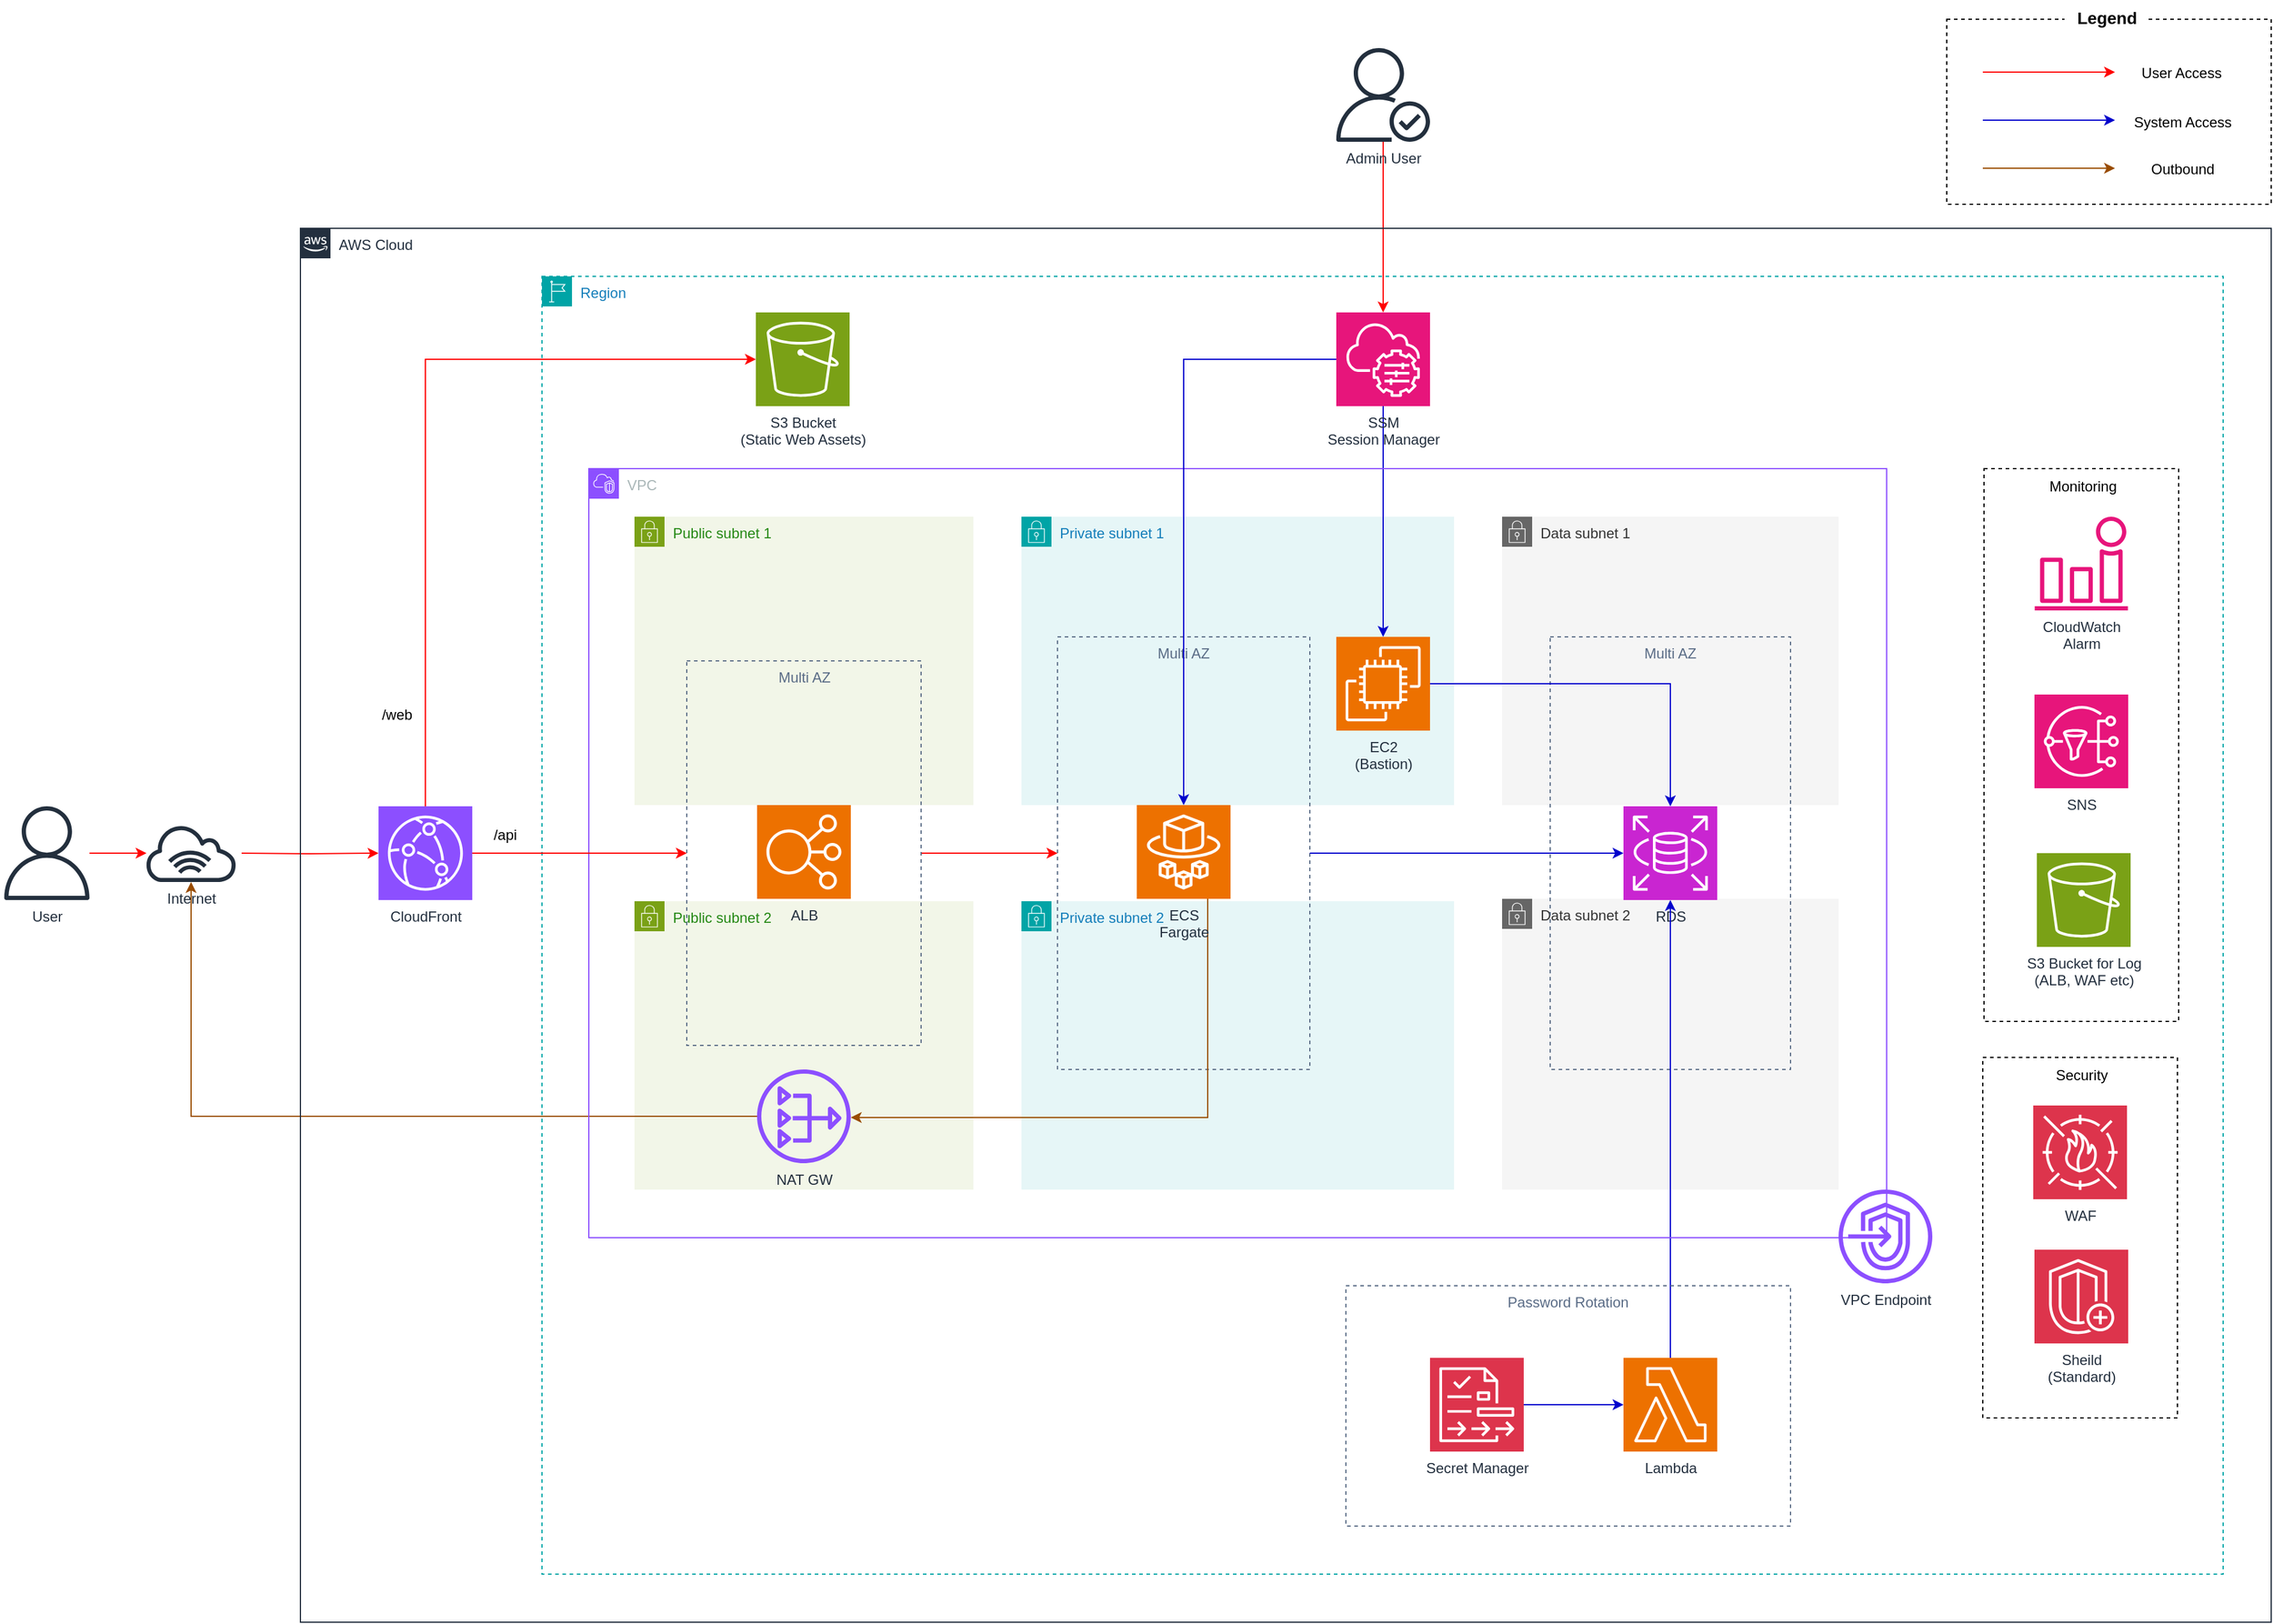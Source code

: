 <mxfile version="24.7.5">
  <diagram name="Page-1" id="PH3Yej0j-8zJna7-X2Mj">
    <mxGraphModel dx="3243" dy="1196" grid="1" gridSize="10" guides="1" tooltips="1" connect="1" arrows="1" fold="1" page="1" pageScale="1" pageWidth="1169" pageHeight="1654" math="0" shadow="0">
      <root>
        <mxCell id="0" />
        <mxCell id="1" parent="0" />
        <mxCell id="hULb2VTpGSvHdnXhcUVh-1" value="Public subnet 1" style="points=[[0,0],[0.25,0],[0.5,0],[0.75,0],[1,0],[1,0.25],[1,0.5],[1,0.75],[1,1],[0.75,1],[0.5,1],[0.25,1],[0,1],[0,0.75],[0,0.5],[0,0.25]];outlineConnect=0;gradientColor=none;html=1;whiteSpace=wrap;fontSize=12;fontStyle=0;container=1;pointerEvents=0;collapsible=0;recursiveResize=0;shape=mxgraph.aws4.group;grIcon=mxgraph.aws4.group_security_group;grStroke=0;strokeColor=#7AA116;fillColor=#F2F6E8;verticalAlign=top;align=left;spacingLeft=30;fontColor=#248814;dashed=0;" vertex="1" parent="1">
          <mxGeometry x="438" y="520" width="282" height="240" as="geometry" />
        </mxCell>
        <mxCell id="hULb2VTpGSvHdnXhcUVh-2" value="Public subnet 2" style="points=[[0,0],[0.25,0],[0.5,0],[0.75,0],[1,0],[1,0.25],[1,0.5],[1,0.75],[1,1],[0.75,1],[0.5,1],[0.25,1],[0,1],[0,0.75],[0,0.5],[0,0.25]];outlineConnect=0;gradientColor=none;html=1;whiteSpace=wrap;fontSize=12;fontStyle=0;container=1;pointerEvents=0;collapsible=0;recursiveResize=0;shape=mxgraph.aws4.group;grIcon=mxgraph.aws4.group_security_group;grStroke=0;strokeColor=#7AA116;fillColor=#F2F6E8;verticalAlign=top;align=left;spacingLeft=30;fontColor=#248814;dashed=0;" vertex="1" parent="1">
          <mxGeometry x="438" y="840" width="282" height="240" as="geometry" />
        </mxCell>
        <mxCell id="hULb2VTpGSvHdnXhcUVh-3" value="Private subnet 1" style="points=[[0,0],[0.25,0],[0.5,0],[0.75,0],[1,0],[1,0.25],[1,0.5],[1,0.75],[1,1],[0.75,1],[0.5,1],[0.25,1],[0,1],[0,0.75],[0,0.5],[0,0.25]];outlineConnect=0;gradientColor=none;html=1;whiteSpace=wrap;fontSize=12;fontStyle=0;container=0;pointerEvents=0;collapsible=0;recursiveResize=0;shape=mxgraph.aws4.group;grIcon=mxgraph.aws4.group_security_group;grStroke=0;strokeColor=#00A4A6;fillColor=#E6F6F7;verticalAlign=top;align=left;spacingLeft=30;fontColor=#147EBA;dashed=0;" vertex="1" parent="1">
          <mxGeometry x="760" y="520" width="360" height="240" as="geometry" />
        </mxCell>
        <mxCell id="hULb2VTpGSvHdnXhcUVh-4" value="Private subnet 2" style="points=[[0,0],[0.25,0],[0.5,0],[0.75,0],[1,0],[1,0.25],[1,0.5],[1,0.75],[1,1],[0.75,1],[0.5,1],[0.25,1],[0,1],[0,0.75],[0,0.5],[0,0.25]];outlineConnect=0;gradientColor=none;html=1;whiteSpace=wrap;fontSize=12;fontStyle=0;container=0;pointerEvents=0;collapsible=0;recursiveResize=0;shape=mxgraph.aws4.group;grIcon=mxgraph.aws4.group_security_group;grStroke=0;strokeColor=#00A4A6;fillColor=#E6F6F7;verticalAlign=top;align=left;spacingLeft=30;fontColor=#147EBA;dashed=0;" vertex="1" parent="1">
          <mxGeometry x="760" y="840" width="360" height="240" as="geometry" />
        </mxCell>
        <mxCell id="hULb2VTpGSvHdnXhcUVh-5" value="Multi AZ" style="fillColor=none;strokeColor=#5A6C86;dashed=1;verticalAlign=top;fontStyle=0;fontColor=#5A6C86;whiteSpace=wrap;html=1;container=0;" vertex="1" parent="1">
          <mxGeometry x="790" y="620" width="210" height="360" as="geometry" />
        </mxCell>
        <mxCell id="hULb2VTpGSvHdnXhcUVh-6" value="ALB" style="sketch=0;points=[[0,0,0],[0.25,0,0],[0.5,0,0],[0.75,0,0],[1,0,0],[0,1,0],[0.25,1,0],[0.5,1,0],[0.75,1,0],[1,1,0],[0,0.25,0],[0,0.5,0],[0,0.75,0],[1,0.25,0],[1,0.5,0],[1,0.75,0]];outlineConnect=0;fontColor=#232F3E;fillColor=#ED7100;strokeColor=#ffffff;dashed=0;verticalLabelPosition=bottom;verticalAlign=top;align=center;html=1;fontSize=12;fontStyle=0;aspect=fixed;shape=mxgraph.aws4.resourceIcon;resIcon=mxgraph.aws4.elastic_load_balancing;" vertex="1" parent="1">
          <mxGeometry x="540" y="760" width="78" height="78" as="geometry" />
        </mxCell>
        <mxCell id="hULb2VTpGSvHdnXhcUVh-7" style="edgeStyle=orthogonalEdgeStyle;rounded=0;orthogonalLoop=1;jettySize=auto;html=1;strokeColor=#FF0000;" edge="1" parent="1" source="hULb2VTpGSvHdnXhcUVh-8" target="hULb2VTpGSvHdnXhcUVh-5">
          <mxGeometry relative="1" as="geometry">
            <mxPoint x="820" y="800" as="targetPoint" />
          </mxGeometry>
        </mxCell>
        <mxCell id="hULb2VTpGSvHdnXhcUVh-8" value="Multi AZ" style="fillColor=none;strokeColor=#5A6C86;dashed=1;verticalAlign=top;fontStyle=0;fontColor=#5A6C86;whiteSpace=wrap;html=1;container=0;" vertex="1" parent="1">
          <mxGeometry x="481.5" y="640" width="195" height="320" as="geometry" />
        </mxCell>
        <mxCell id="hULb2VTpGSvHdnXhcUVh-11" value="Data subnet 1" style="points=[[0,0],[0.25,0],[0.5,0],[0.75,0],[1,0],[1,0.25],[1,0.5],[1,0.75],[1,1],[0.75,1],[0.5,1],[0.25,1],[0,1],[0,0.75],[0,0.5],[0,0.25]];outlineConnect=0;html=1;whiteSpace=wrap;fontSize=12;fontStyle=0;container=1;pointerEvents=0;collapsible=0;recursiveResize=0;shape=mxgraph.aws4.group;grIcon=mxgraph.aws4.group_security_group;grStroke=0;strokeColor=#666666;fillColor=#f5f5f5;verticalAlign=top;align=left;spacingLeft=30;fontColor=#333333;dashed=0;" vertex="1" parent="1">
          <mxGeometry x="1160" y="520" width="280" height="240" as="geometry" />
        </mxCell>
        <mxCell id="hULb2VTpGSvHdnXhcUVh-12" value="Data subnet 2" style="points=[[0,0],[0.25,0],[0.5,0],[0.75,0],[1,0],[1,0.25],[1,0.5],[1,0.75],[1,1],[0.75,1],[0.5,1],[0.25,1],[0,1],[0,0.75],[0,0.5],[0,0.25]];outlineConnect=0;html=1;whiteSpace=wrap;fontSize=12;fontStyle=0;container=1;pointerEvents=0;collapsible=0;recursiveResize=0;shape=mxgraph.aws4.group;grIcon=mxgraph.aws4.group_security_group;grStroke=0;strokeColor=#666666;fillColor=#f5f5f5;verticalAlign=top;align=left;spacingLeft=30;fontColor=#333333;dashed=0;" vertex="1" parent="1">
          <mxGeometry x="1160" y="838" width="280" height="242" as="geometry" />
        </mxCell>
        <mxCell id="hULb2VTpGSvHdnXhcUVh-13" value="Multi AZ" style="fillColor=none;strokeColor=#5A6C86;dashed=1;verticalAlign=top;fontStyle=0;fontColor=#5A6C86;whiteSpace=wrap;html=1;container=0;" vertex="1" parent="1">
          <mxGeometry x="1200" y="620" width="200" height="360" as="geometry" />
        </mxCell>
        <mxCell id="hULb2VTpGSvHdnXhcUVh-14" value="RDS" style="sketch=0;points=[[0,0,0],[0.25,0,0],[0.5,0,0],[0.75,0,0],[1,0,0],[0,1,0],[0.25,1,0],[0.5,1,0],[0.75,1,0],[1,1,0],[0,0.25,0],[0,0.5,0],[0,0.75,0],[1,0.25,0],[1,0.5,0],[1,0.75,0]];outlineConnect=0;fontColor=#232F3E;fillColor=#C925D1;strokeColor=#ffffff;dashed=0;verticalLabelPosition=bottom;verticalAlign=top;align=center;html=1;fontSize=12;fontStyle=0;aspect=fixed;shape=mxgraph.aws4.resourceIcon;resIcon=mxgraph.aws4.rds;" vertex="1" parent="1">
          <mxGeometry x="1261" y="761" width="78" height="78" as="geometry" />
        </mxCell>
        <mxCell id="hULb2VTpGSvHdnXhcUVh-15" style="edgeStyle=orthogonalEdgeStyle;rounded=0;orthogonalLoop=1;jettySize=auto;html=1;strokeColor=#0000CC;" edge="1" parent="1" source="hULb2VTpGSvHdnXhcUVh-16" target="hULb2VTpGSvHdnXhcUVh-17">
          <mxGeometry relative="1" as="geometry" />
        </mxCell>
        <mxCell id="hULb2VTpGSvHdnXhcUVh-16" value="Secret Manager" style="sketch=0;points=[[0,0,0],[0.25,0,0],[0.5,0,0],[0.75,0,0],[1,0,0],[0,1,0],[0.25,1,0],[0.5,1,0],[0.75,1,0],[1,1,0],[0,0.25,0],[0,0.5,0],[0,0.75,0],[1,0.25,0],[1,0.5,0],[1,0.75,0]];outlineConnect=0;fontColor=#232F3E;fillColor=#DD344C;strokeColor=#ffffff;dashed=0;verticalLabelPosition=bottom;verticalAlign=top;align=center;html=1;fontSize=12;fontStyle=0;aspect=fixed;shape=mxgraph.aws4.resourceIcon;resIcon=mxgraph.aws4.audit_manager;" vertex="1" parent="1">
          <mxGeometry x="1100" y="1220" width="78" height="78" as="geometry" />
        </mxCell>
        <mxCell id="hULb2VTpGSvHdnXhcUVh-17" value="Lambda" style="sketch=0;points=[[0,0,0],[0.25,0,0],[0.5,0,0],[0.75,0,0],[1,0,0],[0,1,0],[0.25,1,0],[0.5,1,0],[0.75,1,0],[1,1,0],[0,0.25,0],[0,0.5,0],[0,0.75,0],[1,0.25,0],[1,0.5,0],[1,0.75,0]];outlineConnect=0;fontColor=#232F3E;fillColor=#ED7100;strokeColor=#ffffff;dashed=0;verticalLabelPosition=bottom;verticalAlign=top;align=center;html=1;fontSize=12;fontStyle=0;aspect=fixed;shape=mxgraph.aws4.resourceIcon;resIcon=mxgraph.aws4.lambda;" vertex="1" parent="1">
          <mxGeometry x="1261" y="1220" width="78" height="78" as="geometry" />
        </mxCell>
        <mxCell id="hULb2VTpGSvHdnXhcUVh-18" style="edgeStyle=orthogonalEdgeStyle;rounded=0;orthogonalLoop=1;jettySize=auto;html=1;entryX=0.5;entryY=1;entryDx=0;entryDy=0;entryPerimeter=0;strokeColor=#0000CC;" edge="1" parent="1" source="hULb2VTpGSvHdnXhcUVh-17" target="hULb2VTpGSvHdnXhcUVh-14">
          <mxGeometry relative="1" as="geometry" />
        </mxCell>
        <mxCell id="hULb2VTpGSvHdnXhcUVh-19" value="Password Rotation" style="fillColor=none;strokeColor=#5A6C86;dashed=1;verticalAlign=top;fontStyle=0;fontColor=#5A6C86;whiteSpace=wrap;html=1;container=0;" vertex="1" parent="1">
          <mxGeometry x="1030" y="1160" width="370" height="200" as="geometry" />
        </mxCell>
        <mxCell id="hULb2VTpGSvHdnXhcUVh-20" style="edgeStyle=orthogonalEdgeStyle;rounded=0;orthogonalLoop=1;jettySize=auto;html=1;strokeColor=#0000CC;" edge="1" parent="1" source="hULb2VTpGSvHdnXhcUVh-22" target="hULb2VTpGSvHdnXhcUVh-14">
          <mxGeometry relative="1" as="geometry" />
        </mxCell>
        <mxCell id="hULb2VTpGSvHdnXhcUVh-22" value="EC2&lt;div&gt;(Bastion)&lt;/div&gt;" style="sketch=0;points=[[0,0,0],[0.25,0,0],[0.5,0,0],[0.75,0,0],[1,0,0],[0,1,0],[0.25,1,0],[0.5,1,0],[0.75,1,0],[1,1,0],[0,0.25,0],[0,0.5,0],[0,0.75,0],[1,0.25,0],[1,0.5,0],[1,0.75,0]];outlineConnect=0;fontColor=#232F3E;fillColor=#ED7100;strokeColor=#ffffff;dashed=0;verticalLabelPosition=bottom;verticalAlign=top;align=center;html=1;fontSize=12;fontStyle=0;aspect=fixed;shape=mxgraph.aws4.resourceIcon;resIcon=mxgraph.aws4.ec2;" vertex="1" parent="1">
          <mxGeometry x="1022" y="620" width="78" height="78" as="geometry" />
        </mxCell>
        <mxCell id="hULb2VTpGSvHdnXhcUVh-23" value="CloudWatch&lt;div&gt;Alarm&lt;/div&gt;" style="sketch=0;outlineConnect=0;fontColor=#232F3E;gradientColor=none;fillColor=#E7157B;strokeColor=none;dashed=0;verticalLabelPosition=bottom;verticalAlign=top;align=center;html=1;fontSize=12;fontStyle=0;aspect=fixed;pointerEvents=1;shape=mxgraph.aws4.alarm;" vertex="1" parent="1">
          <mxGeometry x="1603" y="520" width="78" height="78" as="geometry" />
        </mxCell>
        <mxCell id="hULb2VTpGSvHdnXhcUVh-24" value="SNS" style="sketch=0;points=[[0,0,0],[0.25,0,0],[0.5,0,0],[0.75,0,0],[1,0,0],[0,1,0],[0.25,1,0],[0.5,1,0],[0.75,1,0],[1,1,0],[0,0.25,0],[0,0.5,0],[0,0.75,0],[1,0.25,0],[1,0.5,0],[1,0.75,0]];outlineConnect=0;fontColor=#232F3E;fillColor=#E7157B;strokeColor=#ffffff;dashed=0;verticalLabelPosition=bottom;verticalAlign=top;align=center;html=1;fontSize=12;fontStyle=0;aspect=fixed;shape=mxgraph.aws4.resourceIcon;resIcon=mxgraph.aws4.sns;" vertex="1" parent="1">
          <mxGeometry x="1603" y="668" width="78" height="78" as="geometry" />
        </mxCell>
        <mxCell id="hULb2VTpGSvHdnXhcUVh-25" style="edgeStyle=orthogonalEdgeStyle;rounded=0;orthogonalLoop=1;jettySize=auto;html=1;strokeColor=#994C00;" edge="1" parent="1" source="hULb2VTpGSvHdnXhcUVh-26" target="hULb2VTpGSvHdnXhcUVh-38">
          <mxGeometry relative="1" as="geometry" />
        </mxCell>
        <mxCell id="hULb2VTpGSvHdnXhcUVh-27" value="" style="rounded=0;whiteSpace=wrap;html=1;fillColor=none;dashed=1;" vertex="1" parent="1">
          <mxGeometry x="1561" y="480" width="162" height="460" as="geometry" />
        </mxCell>
        <mxCell id="hULb2VTpGSvHdnXhcUVh-28" value="Monitoring" style="text;html=1;align=center;verticalAlign=middle;resizable=0;points=[];autosize=1;strokeColor=none;fillColor=none;" vertex="1" parent="1">
          <mxGeometry x="1603" y="480" width="80" height="30" as="geometry" />
        </mxCell>
        <mxCell id="hULb2VTpGSvHdnXhcUVh-29" value="S3 Bucket for Log&lt;div&gt;(ALB, WAF etc)&lt;/div&gt;" style="sketch=0;points=[[0,0,0],[0.25,0,0],[0.5,0,0],[0.75,0,0],[1,0,0],[0,1,0],[0.25,1,0],[0.5,1,0],[0.75,1,0],[1,1,0],[0,0.25,0],[0,0.5,0],[0,0.75,0],[1,0.25,0],[1,0.5,0],[1,0.75,0]];outlineConnect=0;fontColor=#232F3E;fillColor=#7AA116;strokeColor=#ffffff;dashed=0;verticalLabelPosition=bottom;verticalAlign=top;align=center;html=1;fontSize=12;fontStyle=0;aspect=fixed;shape=mxgraph.aws4.resourceIcon;resIcon=mxgraph.aws4.s3;" vertex="1" parent="1">
          <mxGeometry x="1605" y="800" width="78" height="78" as="geometry" />
        </mxCell>
        <mxCell id="hULb2VTpGSvHdnXhcUVh-30" style="edgeStyle=orthogonalEdgeStyle;rounded=0;orthogonalLoop=1;jettySize=auto;html=1;strokeColor=#0000CC;" edge="1" parent="1" source="hULb2VTpGSvHdnXhcUVh-31" target="hULb2VTpGSvHdnXhcUVh-22">
          <mxGeometry relative="1" as="geometry" />
        </mxCell>
        <mxCell id="hULb2VTpGSvHdnXhcUVh-31" value="SSM&lt;div&gt;Session Manager&lt;/div&gt;" style="sketch=0;points=[[0,0,0],[0.25,0,0],[0.5,0,0],[0.75,0,0],[1,0,0],[0,1,0],[0.25,1,0],[0.5,1,0],[0.75,1,0],[1,1,0],[0,0.25,0],[0,0.5,0],[0,0.75,0],[1,0.25,0],[1,0.5,0],[1,0.75,0]];points=[[0,0,0],[0.25,0,0],[0.5,0,0],[0.75,0,0],[1,0,0],[0,1,0],[0.25,1,0],[0.5,1,0],[0.75,1,0],[1,1,0],[0,0.25,0],[0,0.5,0],[0,0.75,0],[1,0.25,0],[1,0.5,0],[1,0.75,0]];outlineConnect=0;fontColor=#232F3E;fillColor=#E7157B;strokeColor=#ffffff;dashed=0;verticalLabelPosition=bottom;verticalAlign=top;align=center;html=1;fontSize=12;fontStyle=0;aspect=fixed;shape=mxgraph.aws4.resourceIcon;resIcon=mxgraph.aws4.systems_manager;" vertex="1" parent="1">
          <mxGeometry x="1022" y="350" width="78" height="78" as="geometry" />
        </mxCell>
        <mxCell id="hULb2VTpGSvHdnXhcUVh-32" value="VPC Endpoint" style="sketch=0;outlineConnect=0;fontColor=#232F3E;gradientColor=none;fillColor=#8C4FFF;strokeColor=none;dashed=0;verticalLabelPosition=bottom;verticalAlign=top;align=center;html=1;fontSize=12;fontStyle=0;aspect=fixed;pointerEvents=1;shape=mxgraph.aws4.endpoints;" vertex="1" parent="1">
          <mxGeometry x="1440" y="1080" width="78" height="78" as="geometry" />
        </mxCell>
        <mxCell id="hULb2VTpGSvHdnXhcUVh-33" value="Region" style="points=[[0,0],[0.25,0],[0.5,0],[0.75,0],[1,0],[1,0.25],[1,0.5],[1,0.75],[1,1],[0.75,1],[0.5,1],[0.25,1],[0,1],[0,0.75],[0,0.5],[0,0.25]];outlineConnect=0;gradientColor=none;html=1;whiteSpace=wrap;fontSize=12;fontStyle=0;container=1;pointerEvents=0;collapsible=0;recursiveResize=0;shape=mxgraph.aws4.group;grIcon=mxgraph.aws4.group_region;strokeColor=#00A4A6;fillColor=none;verticalAlign=top;align=left;spacingLeft=30;fontColor=#147EBA;dashed=1;" vertex="1" parent="1">
          <mxGeometry x="361" y="320" width="1399" height="1080" as="geometry" />
        </mxCell>
        <mxCell id="hULb2VTpGSvHdnXhcUVh-34" value="VPC" style="points=[[0,0],[0.25,0],[0.5,0],[0.75,0],[1,0],[1,0.25],[1,0.5],[1,0.75],[1,1],[0.75,1],[0.5,1],[0.25,1],[0,1],[0,0.75],[0,0.5],[0,0.25]];outlineConnect=0;gradientColor=none;html=1;whiteSpace=wrap;fontSize=12;fontStyle=0;container=1;pointerEvents=0;collapsible=0;recursiveResize=0;shape=mxgraph.aws4.group;grIcon=mxgraph.aws4.group_vpc2;strokeColor=#8C4FFF;fillColor=none;verticalAlign=top;align=left;spacingLeft=30;fontColor=#AAB7B8;dashed=0;" vertex="1" parent="1">
          <mxGeometry x="400" y="480" width="1080" height="640" as="geometry" />
        </mxCell>
        <mxCell id="hULb2VTpGSvHdnXhcUVh-35" style="edgeStyle=orthogonalEdgeStyle;rounded=0;orthogonalLoop=1;jettySize=auto;html=1;strokeColor=#994C00;" edge="1" parent="1" source="hULb2VTpGSvHdnXhcUVh-52" target="hULb2VTpGSvHdnXhcUVh-26">
          <mxGeometry relative="1" as="geometry">
            <Array as="points">
              <mxPoint x="915" y="1020" />
            </Array>
            <mxPoint x="914.5" y="838" as="sourcePoint" />
          </mxGeometry>
        </mxCell>
        <mxCell id="hULb2VTpGSvHdnXhcUVh-36" style="edgeStyle=orthogonalEdgeStyle;rounded=0;orthogonalLoop=1;jettySize=auto;html=1;exitX=1;exitY=0.5;exitDx=0;exitDy=0;strokeColor=#0000CC;" edge="1" parent="1" source="hULb2VTpGSvHdnXhcUVh-5" target="hULb2VTpGSvHdnXhcUVh-14">
          <mxGeometry relative="1" as="geometry">
            <mxPoint x="970" y="800" as="sourcePoint" />
          </mxGeometry>
        </mxCell>
        <mxCell id="hULb2VTpGSvHdnXhcUVh-37" style="edgeStyle=orthogonalEdgeStyle;rounded=0;orthogonalLoop=1;jettySize=auto;html=1;entryX=0;entryY=0.5;entryDx=0;entryDy=0;strokeColor=#FF0000;entryPerimeter=0;" edge="1" parent="1" target="hULb2VTpGSvHdnXhcUVh-54">
          <mxGeometry relative="1" as="geometry">
            <mxPoint x="111.081" y="800" as="sourcePoint" />
          </mxGeometry>
        </mxCell>
        <mxCell id="hULb2VTpGSvHdnXhcUVh-38" value="Internet" style="sketch=0;outlineConnect=0;fontColor=#232F3E;gradientColor=none;fillColor=#232F3D;strokeColor=none;dashed=0;verticalLabelPosition=bottom;verticalAlign=top;align=center;html=1;fontSize=12;fontStyle=0;aspect=fixed;pointerEvents=1;shape=mxgraph.aws4.internet_alt1;" vertex="1" parent="1">
          <mxGeometry x="30" y="776" width="78" height="48" as="geometry" />
        </mxCell>
        <mxCell id="hULb2VTpGSvHdnXhcUVh-39" style="edgeStyle=orthogonalEdgeStyle;rounded=0;orthogonalLoop=1;jettySize=auto;html=1;strokeColor=#FF0000;" edge="1" parent="1" source="hULb2VTpGSvHdnXhcUVh-40" target="hULb2VTpGSvHdnXhcUVh-38">
          <mxGeometry relative="1" as="geometry">
            <mxPoint x="31.919" y="808" as="targetPoint" />
          </mxGeometry>
        </mxCell>
        <mxCell id="hULb2VTpGSvHdnXhcUVh-40" value="User" style="sketch=0;outlineConnect=0;fontColor=#232F3E;gradientColor=none;fillColor=#232F3D;strokeColor=none;dashed=0;verticalLabelPosition=bottom;verticalAlign=top;align=center;html=1;fontSize=12;fontStyle=0;aspect=fixed;pointerEvents=1;shape=mxgraph.aws4.user;" vertex="1" parent="1">
          <mxGeometry x="-90" y="761" width="78" height="78" as="geometry" />
        </mxCell>
        <mxCell id="hULb2VTpGSvHdnXhcUVh-41" style="edgeStyle=orthogonalEdgeStyle;rounded=0;orthogonalLoop=1;jettySize=auto;html=1;strokeColor=#FF0000;" edge="1" parent="1" source="hULb2VTpGSvHdnXhcUVh-42" target="hULb2VTpGSvHdnXhcUVh-31">
          <mxGeometry relative="1" as="geometry">
            <mxPoint x="961" y="218" as="sourcePoint" />
            <mxPoint x="1061" y="330" as="targetPoint" />
          </mxGeometry>
        </mxCell>
        <mxCell id="hULb2VTpGSvHdnXhcUVh-42" value="Admin User" style="sketch=0;outlineConnect=0;fontColor=#232F3E;gradientColor=none;fillColor=#232F3D;strokeColor=none;dashed=0;verticalLabelPosition=bottom;verticalAlign=top;align=center;html=1;fontSize=12;fontStyle=0;aspect=fixed;pointerEvents=1;shape=mxgraph.aws4.authenticated_user;" vertex="1" parent="1">
          <mxGeometry x="1022" y="130" width="78" height="78" as="geometry" />
        </mxCell>
        <mxCell id="hULb2VTpGSvHdnXhcUVh-43" value="AWS Cloud" style="points=[[0,0],[0.25,0],[0.5,0],[0.75,0],[1,0],[1,0.25],[1,0.5],[1,0.75],[1,1],[0.75,1],[0.5,1],[0.25,1],[0,1],[0,0.75],[0,0.5],[0,0.25]];outlineConnect=0;gradientColor=none;html=1;whiteSpace=wrap;fontSize=12;fontStyle=0;container=1;pointerEvents=0;collapsible=0;recursiveResize=0;shape=mxgraph.aws4.group;grIcon=mxgraph.aws4.group_aws_cloud_alt;strokeColor=#232F3E;fillColor=none;verticalAlign=top;align=left;spacingLeft=30;fontColor=#232F3E;dashed=0;" vertex="1" parent="1">
          <mxGeometry x="160" y="280" width="1640" height="1160" as="geometry" />
        </mxCell>
        <mxCell id="hULb2VTpGSvHdnXhcUVh-26" value="NAT GW" style="sketch=0;outlineConnect=0;fontColor=#232F3E;gradientColor=none;fillColor=#8C4FFF;strokeColor=none;dashed=0;verticalLabelPosition=bottom;verticalAlign=top;align=center;html=1;fontSize=12;fontStyle=0;aspect=fixed;pointerEvents=1;shape=mxgraph.aws4.nat_gateway;" vertex="1" parent="hULb2VTpGSvHdnXhcUVh-43">
          <mxGeometry x="380" y="700" width="78" height="78" as="geometry" />
        </mxCell>
        <mxCell id="hULb2VTpGSvHdnXhcUVh-72" value="/api" style="text;html=1;align=center;verticalAlign=middle;resizable=0;points=[];autosize=1;strokeColor=none;fillColor=none;" vertex="1" parent="hULb2VTpGSvHdnXhcUVh-43">
          <mxGeometry x="150" y="490" width="40" height="30" as="geometry" />
        </mxCell>
        <mxCell id="hULb2VTpGSvHdnXhcUVh-73" value="/web" style="text;html=1;align=center;verticalAlign=middle;resizable=0;points=[];autosize=1;strokeColor=none;fillColor=none;" vertex="1" parent="hULb2VTpGSvHdnXhcUVh-43">
          <mxGeometry x="55" y="390" width="50" height="30" as="geometry" />
        </mxCell>
        <mxCell id="hULb2VTpGSvHdnXhcUVh-44" value="" style="rounded=0;whiteSpace=wrap;html=1;fillColor=none;dashed=1;" vertex="1" parent="1">
          <mxGeometry x="1530" y="106" width="270" height="154" as="geometry" />
        </mxCell>
        <mxCell id="hULb2VTpGSvHdnXhcUVh-45" value="" style="endArrow=classic;html=1;rounded=0;strokeColor=#FF0000;" edge="1" parent="1">
          <mxGeometry width="50" height="50" relative="1" as="geometry">
            <mxPoint x="1560" y="150" as="sourcePoint" />
            <mxPoint x="1670" y="150" as="targetPoint" />
          </mxGeometry>
        </mxCell>
        <mxCell id="hULb2VTpGSvHdnXhcUVh-46" value="" style="endArrow=classic;html=1;rounded=0;strokeColor=#0000CC;" edge="1" parent="1">
          <mxGeometry width="50" height="50" relative="1" as="geometry">
            <mxPoint x="1560" y="190" as="sourcePoint" />
            <mxPoint x="1670" y="190" as="targetPoint" />
          </mxGeometry>
        </mxCell>
        <mxCell id="hULb2VTpGSvHdnXhcUVh-47" value="" style="endArrow=classic;html=1;rounded=0;strokeColor=#994C00;" edge="1" parent="1">
          <mxGeometry width="50" height="50" relative="1" as="geometry">
            <mxPoint x="1560" y="230" as="sourcePoint" />
            <mxPoint x="1670" y="230" as="targetPoint" />
          </mxGeometry>
        </mxCell>
        <mxCell id="hULb2VTpGSvHdnXhcUVh-48" value="User Access" style="text;html=1;align=center;verticalAlign=middle;resizable=0;points=[];autosize=1;strokeColor=none;fillColor=none;" vertex="1" parent="1">
          <mxGeometry x="1680" y="136" width="90" height="30" as="geometry" />
        </mxCell>
        <mxCell id="hULb2VTpGSvHdnXhcUVh-49" value="System Access" style="text;html=1;align=center;verticalAlign=middle;resizable=0;points=[];autosize=1;strokeColor=none;fillColor=none;" vertex="1" parent="1">
          <mxGeometry x="1676" y="177" width="100" height="30" as="geometry" />
        </mxCell>
        <mxCell id="hULb2VTpGSvHdnXhcUVh-50" value="Outbound" style="text;html=1;align=center;verticalAlign=middle;resizable=0;points=[];autosize=1;strokeColor=none;fillColor=none;" vertex="1" parent="1">
          <mxGeometry x="1686" y="216" width="80" height="30" as="geometry" />
        </mxCell>
        <mxCell id="hULb2VTpGSvHdnXhcUVh-51" value="Legend" style="text;html=1;align=center;verticalAlign=middle;resizable=0;points=[];autosize=1;strokeColor=none;fillColor=default;fontStyle=1;fontSize=14;" vertex="1" parent="1">
          <mxGeometry x="1628" y="90" width="70" height="30" as="geometry" />
        </mxCell>
        <mxCell id="hULb2VTpGSvHdnXhcUVh-52" value="ECS&lt;div&gt;Fargate&lt;/div&gt;" style="sketch=0;points=[[0,0,0],[0.25,0,0],[0.5,0,0],[0.75,0,0],[1,0,0],[0,1,0],[0.25,1,0],[0.5,1,0],[0.75,1,0],[1,1,0],[0,0.25,0],[0,0.5,0],[0,0.75,0],[1,0.25,0],[1,0.5,0],[1,0.75,0]];outlineConnect=0;fontColor=#232F3E;fillColor=#ED7100;strokeColor=#ffffff;dashed=0;verticalLabelPosition=bottom;verticalAlign=top;align=center;html=1;fontSize=12;fontStyle=0;aspect=fixed;shape=mxgraph.aws4.resourceIcon;resIcon=mxgraph.aws4.fargate;" vertex="1" parent="1">
          <mxGeometry x="856" y="760" width="78" height="78" as="geometry" />
        </mxCell>
        <mxCell id="hULb2VTpGSvHdnXhcUVh-53" style="edgeStyle=orthogonalEdgeStyle;rounded=0;orthogonalLoop=1;jettySize=auto;html=1;entryX=0.5;entryY=0;entryDx=0;entryDy=0;entryPerimeter=0;strokeColor=#0000CC;" edge="1" parent="1" source="hULb2VTpGSvHdnXhcUVh-31" target="hULb2VTpGSvHdnXhcUVh-52">
          <mxGeometry relative="1" as="geometry" />
        </mxCell>
        <mxCell id="hULb2VTpGSvHdnXhcUVh-55" style="edgeStyle=orthogonalEdgeStyle;rounded=0;orthogonalLoop=1;jettySize=auto;html=1;strokeColor=#FF0000;" edge="1" parent="1" source="hULb2VTpGSvHdnXhcUVh-54" target="hULb2VTpGSvHdnXhcUVh-8">
          <mxGeometry relative="1" as="geometry" />
        </mxCell>
        <mxCell id="hULb2VTpGSvHdnXhcUVh-54" value="CloudFront" style="sketch=0;points=[[0,0,0],[0.25,0,0],[0.5,0,0],[0.75,0,0],[1,0,0],[0,1,0],[0.25,1,0],[0.5,1,0],[0.75,1,0],[1,1,0],[0,0.25,0],[0,0.5,0],[0,0.75,0],[1,0.25,0],[1,0.5,0],[1,0.75,0]];outlineConnect=0;fontColor=#232F3E;fillColor=#8C4FFF;strokeColor=#ffffff;dashed=0;verticalLabelPosition=bottom;verticalAlign=top;align=center;html=1;fontSize=12;fontStyle=0;aspect=fixed;shape=mxgraph.aws4.resourceIcon;resIcon=mxgraph.aws4.cloudfront;" vertex="1" parent="1">
          <mxGeometry x="225" y="761" width="78" height="78" as="geometry" />
        </mxCell>
        <mxCell id="hULb2VTpGSvHdnXhcUVh-57" value="S3 Bucket&lt;div&gt;(Static Web Assets)&lt;/div&gt;" style="sketch=0;points=[[0,0,0],[0.25,0,0],[0.5,0,0],[0.75,0,0],[1,0,0],[0,1,0],[0.25,1,0],[0.5,1,0],[0.75,1,0],[1,1,0],[0,0.25,0],[0,0.5,0],[0,0.75,0],[1,0.25,0],[1,0.5,0],[1,0.75,0]];outlineConnect=0;fontColor=#232F3E;fillColor=#7AA116;strokeColor=#ffffff;dashed=0;verticalLabelPosition=bottom;verticalAlign=top;align=center;html=1;fontSize=12;fontStyle=0;aspect=fixed;shape=mxgraph.aws4.resourceIcon;resIcon=mxgraph.aws4.s3;" vertex="1" parent="1">
          <mxGeometry x="539" y="350" width="78" height="78" as="geometry" />
        </mxCell>
        <mxCell id="hULb2VTpGSvHdnXhcUVh-65" value="" style="rounded=0;whiteSpace=wrap;html=1;fillColor=none;dashed=1;" vertex="1" parent="1">
          <mxGeometry x="1560" y="970" width="162" height="300" as="geometry" />
        </mxCell>
        <mxCell id="hULb2VTpGSvHdnXhcUVh-66" value="Security" style="text;html=1;align=center;verticalAlign=middle;resizable=0;points=[];autosize=1;strokeColor=none;fillColor=none;" vertex="1" parent="1">
          <mxGeometry x="1607" y="970" width="70" height="30" as="geometry" />
        </mxCell>
        <mxCell id="hULb2VTpGSvHdnXhcUVh-68" value="WAF" style="sketch=0;points=[[0,0,0],[0.25,0,0],[0.5,0,0],[0.75,0,0],[1,0,0],[0,1,0],[0.25,1,0],[0.5,1,0],[0.75,1,0],[1,1,0],[0,0.25,0],[0,0.5,0],[0,0.75,0],[1,0.25,0],[1,0.5,0],[1,0.75,0]];outlineConnect=0;fontColor=#232F3E;fillColor=#DD344C;strokeColor=#ffffff;dashed=0;verticalLabelPosition=bottom;verticalAlign=top;align=center;html=1;fontSize=12;fontStyle=0;aspect=fixed;shape=mxgraph.aws4.resourceIcon;resIcon=mxgraph.aws4.waf;" vertex="1" parent="1">
          <mxGeometry x="1602" y="1010" width="78" height="78" as="geometry" />
        </mxCell>
        <mxCell id="hULb2VTpGSvHdnXhcUVh-69" value="Sheild&lt;div&gt;(Standard)&lt;/div&gt;" style="sketch=0;points=[[0,0,0],[0.25,0,0],[0.5,0,0],[0.75,0,0],[1,0,0],[0,1,0],[0.25,1,0],[0.5,1,0],[0.75,1,0],[1,1,0],[0,0.25,0],[0,0.5,0],[0,0.75,0],[1,0.25,0],[1,0.5,0],[1,0.75,0]];outlineConnect=0;fontColor=#232F3E;fillColor=#DD344C;strokeColor=#ffffff;dashed=0;verticalLabelPosition=bottom;verticalAlign=top;align=center;html=1;fontSize=12;fontStyle=0;aspect=fixed;shape=mxgraph.aws4.resourceIcon;resIcon=mxgraph.aws4.shield;" vertex="1" parent="1">
          <mxGeometry x="1603" y="1130" width="78" height="78" as="geometry" />
        </mxCell>
        <mxCell id="hULb2VTpGSvHdnXhcUVh-71" style="edgeStyle=orthogonalEdgeStyle;rounded=0;orthogonalLoop=1;jettySize=auto;html=1;entryX=0;entryY=0.5;entryDx=0;entryDy=0;entryPerimeter=0;strokeColor=#FF0000;" edge="1" parent="1" source="hULb2VTpGSvHdnXhcUVh-54" target="hULb2VTpGSvHdnXhcUVh-57">
          <mxGeometry relative="1" as="geometry">
            <Array as="points">
              <mxPoint x="264" y="389" />
            </Array>
          </mxGeometry>
        </mxCell>
      </root>
    </mxGraphModel>
  </diagram>
</mxfile>

